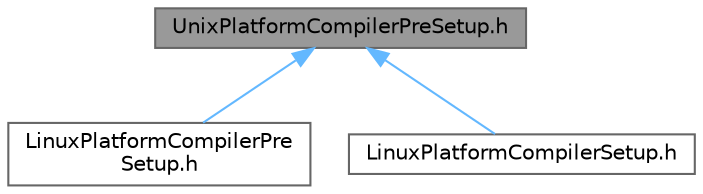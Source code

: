 digraph "UnixPlatformCompilerPreSetup.h"
{
 // INTERACTIVE_SVG=YES
 // LATEX_PDF_SIZE
  bgcolor="transparent";
  edge [fontname=Helvetica,fontsize=10,labelfontname=Helvetica,labelfontsize=10];
  node [fontname=Helvetica,fontsize=10,shape=box,height=0.2,width=0.4];
  Node1 [id="Node000001",label="UnixPlatformCompilerPreSetup.h",height=0.2,width=0.4,color="gray40", fillcolor="grey60", style="filled", fontcolor="black",tooltip=" "];
  Node1 -> Node2 [id="edge1_Node000001_Node000002",dir="back",color="steelblue1",style="solid",tooltip=" "];
  Node2 [id="Node000002",label="LinuxPlatformCompilerPre\lSetup.h",height=0.2,width=0.4,color="grey40", fillcolor="white", style="filled",URL="$d8/de5/LinuxPlatformCompilerPreSetup_8h.html",tooltip=" "];
  Node1 -> Node3 [id="edge2_Node000001_Node000003",dir="back",color="steelblue1",style="solid",tooltip=" "];
  Node3 [id="Node000003",label="LinuxPlatformCompilerSetup.h",height=0.2,width=0.4,color="grey40", fillcolor="white", style="filled",URL="$d6/d08/LinuxPlatformCompilerSetup_8h.html",tooltip=" "];
}
